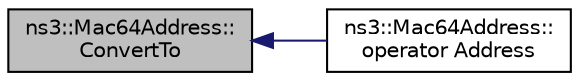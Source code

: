 digraph "ns3::Mac64Address::ConvertTo"
{
  edge [fontname="Helvetica",fontsize="10",labelfontname="Helvetica",labelfontsize="10"];
  node [fontname="Helvetica",fontsize="10",shape=record];
  rankdir="LR";
  Node1 [label="ns3::Mac64Address::\lConvertTo",height=0.2,width=0.4,color="black", fillcolor="grey75", style="filled", fontcolor="black"];
  Node1 -> Node2 [dir="back",color="midnightblue",fontsize="10",style="solid"];
  Node2 [label="ns3::Mac64Address::\loperator Address",height=0.2,width=0.4,color="black", fillcolor="white", style="filled",URL="$d7/d9c/classns3_1_1Mac64Address.html#a41d0821d7e4bdd3fa0be6ed1a9c2bd83"];
}
